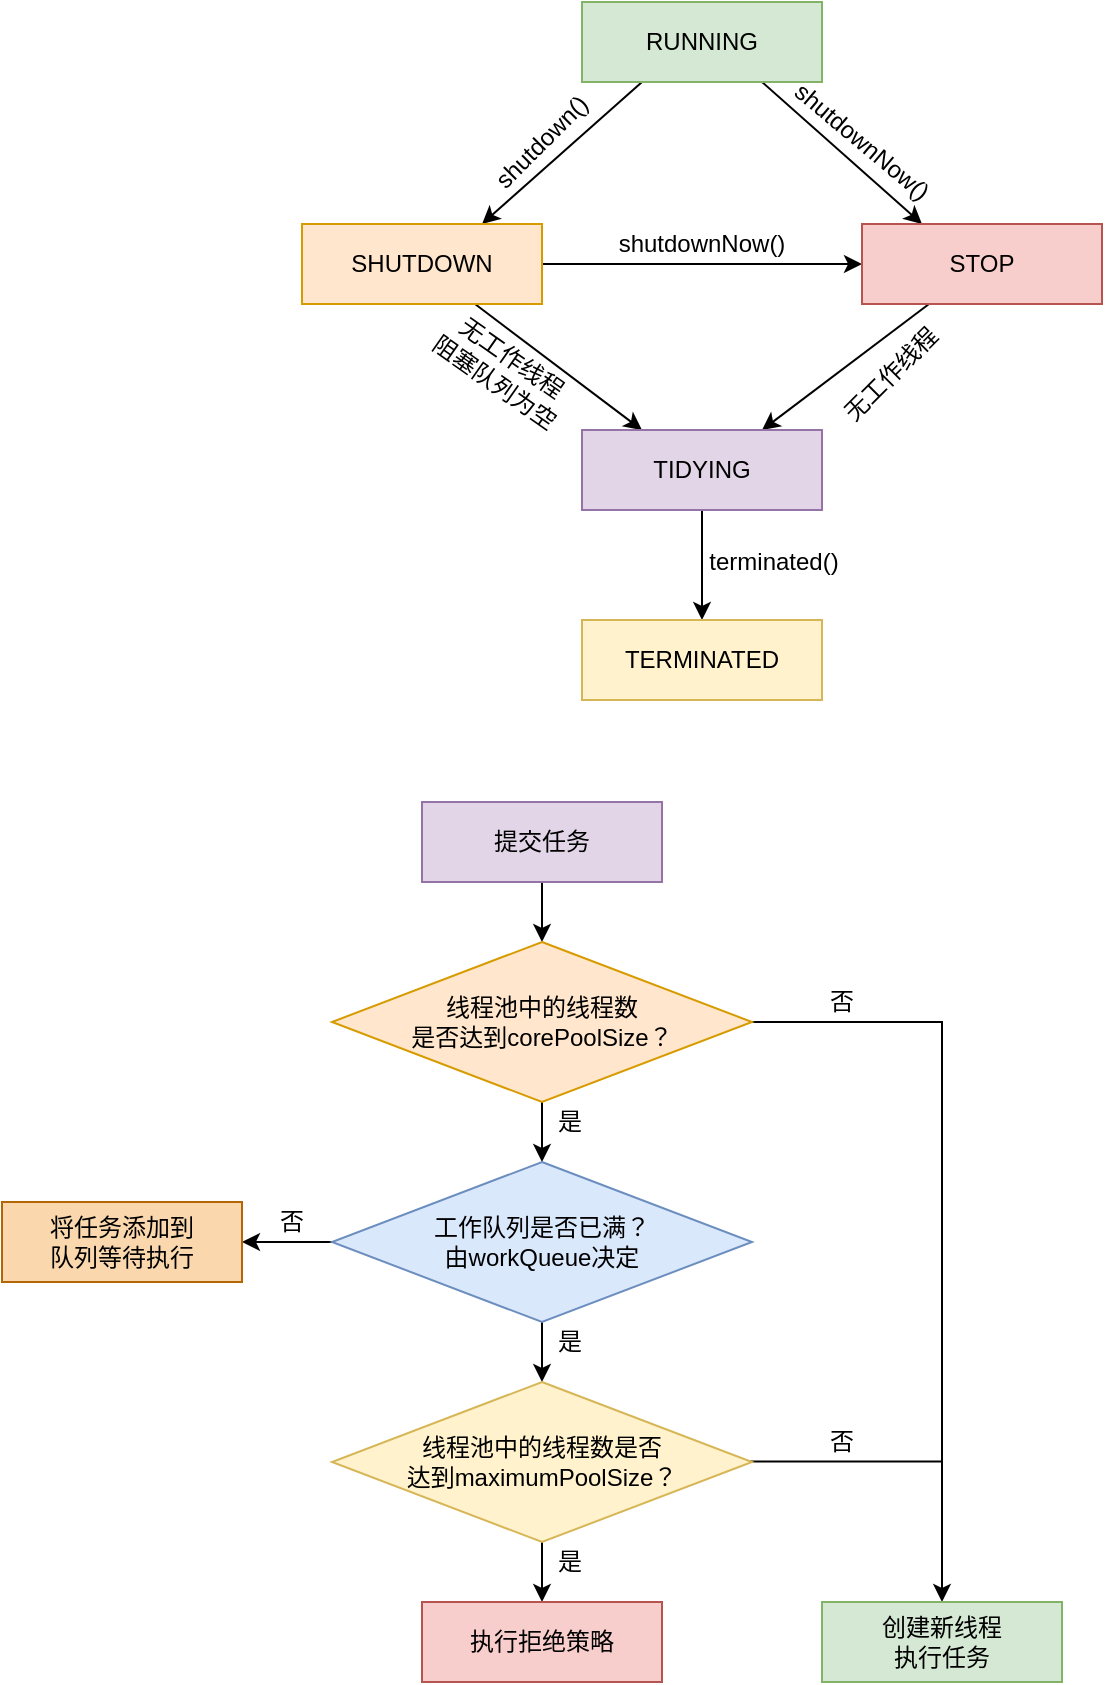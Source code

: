 <mxfile version="14.1.8" type="device"><diagram id="C5RBs43oDa-KdzZeNtuy" name="Page-1"><mxGraphModel dx="805" dy="462" grid="0" gridSize="10" guides="1" tooltips="1" connect="1" arrows="1" fold="1" page="1" pageScale="1" pageWidth="827" pageHeight="1169" math="0" shadow="0"><root><mxCell id="WIyWlLk6GJQsqaUBKTNV-0"/><mxCell id="WIyWlLk6GJQsqaUBKTNV-1" parent="WIyWlLk6GJQsqaUBKTNV-0"/><mxCell id="H7d8hTZHPySMdjGQaH6i-14" value="" style="endArrow=none;html=1;" edge="1" parent="WIyWlLk6GJQsqaUBKTNV-1"><mxGeometry width="50" height="50" relative="1" as="geometry"><mxPoint x="580" y="1009.71" as="sourcePoint"/><mxPoint x="480" y="1009.71" as="targetPoint"/></mxGeometry></mxCell><mxCell id="R4c3GT4-hQwDnH9ksHhi-5" style="rounded=0;orthogonalLoop=1;jettySize=auto;html=1;entryX=0.75;entryY=0;entryDx=0;entryDy=0;exitX=0.25;exitY=1;exitDx=0;exitDy=0;" parent="WIyWlLk6GJQsqaUBKTNV-1" source="R4c3GT4-hQwDnH9ksHhi-0" target="R4c3GT4-hQwDnH9ksHhi-1" edge="1"><mxGeometry relative="1" as="geometry"/></mxCell><mxCell id="R4c3GT4-hQwDnH9ksHhi-6" style="edgeStyle=none;rounded=0;orthogonalLoop=1;jettySize=auto;html=1;entryX=0.25;entryY=0;entryDx=0;entryDy=0;exitX=0.75;exitY=1;exitDx=0;exitDy=0;" parent="WIyWlLk6GJQsqaUBKTNV-1" source="R4c3GT4-hQwDnH9ksHhi-0" target="R4c3GT4-hQwDnH9ksHhi-2" edge="1"><mxGeometry relative="1" as="geometry"/></mxCell><mxCell id="R4c3GT4-hQwDnH9ksHhi-0" value="RUNNING" style="rounded=0;whiteSpace=wrap;html=1;fillColor=#d5e8d4;strokeColor=#82b366;" parent="WIyWlLk6GJQsqaUBKTNV-1" vertex="1"><mxGeometry x="400" y="280" width="120" height="40" as="geometry"/></mxCell><mxCell id="R4c3GT4-hQwDnH9ksHhi-7" style="edgeStyle=none;rounded=0;orthogonalLoop=1;jettySize=auto;html=1;entryX=0;entryY=0.5;entryDx=0;entryDy=0;" parent="WIyWlLk6GJQsqaUBKTNV-1" source="R4c3GT4-hQwDnH9ksHhi-1" target="R4c3GT4-hQwDnH9ksHhi-2" edge="1"><mxGeometry relative="1" as="geometry"/></mxCell><mxCell id="R4c3GT4-hQwDnH9ksHhi-8" style="edgeStyle=none;rounded=0;orthogonalLoop=1;jettySize=auto;html=1;entryX=0.25;entryY=0;entryDx=0;entryDy=0;" parent="WIyWlLk6GJQsqaUBKTNV-1" source="R4c3GT4-hQwDnH9ksHhi-1" target="R4c3GT4-hQwDnH9ksHhi-3" edge="1"><mxGeometry relative="1" as="geometry"/></mxCell><mxCell id="R4c3GT4-hQwDnH9ksHhi-1" value="SHUTDOWN" style="rounded=0;whiteSpace=wrap;html=1;fillColor=#ffe6cc;strokeColor=#d79b00;" parent="WIyWlLk6GJQsqaUBKTNV-1" vertex="1"><mxGeometry x="260" y="391" width="120" height="40" as="geometry"/></mxCell><mxCell id="R4c3GT4-hQwDnH9ksHhi-9" style="edgeStyle=none;rounded=0;orthogonalLoop=1;jettySize=auto;html=1;entryX=0.75;entryY=0;entryDx=0;entryDy=0;" parent="WIyWlLk6GJQsqaUBKTNV-1" source="R4c3GT4-hQwDnH9ksHhi-2" target="R4c3GT4-hQwDnH9ksHhi-3" edge="1"><mxGeometry relative="1" as="geometry"/></mxCell><mxCell id="R4c3GT4-hQwDnH9ksHhi-2" value="STOP" style="rounded=0;whiteSpace=wrap;html=1;fillColor=#f8cecc;strokeColor=#b85450;" parent="WIyWlLk6GJQsqaUBKTNV-1" vertex="1"><mxGeometry x="540" y="391" width="120" height="40" as="geometry"/></mxCell><mxCell id="R4c3GT4-hQwDnH9ksHhi-10" value="" style="edgeStyle=none;rounded=0;orthogonalLoop=1;jettySize=auto;html=1;" parent="WIyWlLk6GJQsqaUBKTNV-1" source="R4c3GT4-hQwDnH9ksHhi-3" target="R4c3GT4-hQwDnH9ksHhi-4" edge="1"><mxGeometry relative="1" as="geometry"/></mxCell><mxCell id="R4c3GT4-hQwDnH9ksHhi-3" value="TIDYING" style="rounded=0;whiteSpace=wrap;html=1;fillColor=#e1d5e7;strokeColor=#9673a6;" parent="WIyWlLk6GJQsqaUBKTNV-1" vertex="1"><mxGeometry x="400" y="494" width="120" height="40" as="geometry"/></mxCell><mxCell id="R4c3GT4-hQwDnH9ksHhi-4" value="TERMINATED" style="rounded=0;whiteSpace=wrap;html=1;fillColor=#fff2cc;strokeColor=#d6b656;" parent="WIyWlLk6GJQsqaUBKTNV-1" vertex="1"><mxGeometry x="400" y="589" width="120" height="40" as="geometry"/></mxCell><mxCell id="R4c3GT4-hQwDnH9ksHhi-11" value="shutdownNow()" style="text;html=1;strokeColor=none;fillColor=none;align=center;verticalAlign=middle;whiteSpace=wrap;rounded=0;" parent="WIyWlLk6GJQsqaUBKTNV-1" vertex="1"><mxGeometry x="430" y="391" width="60" height="20" as="geometry"/></mxCell><mxCell id="R4c3GT4-hQwDnH9ksHhi-12" value="shutdownNow()" style="text;html=1;strokeColor=none;fillColor=none;align=center;verticalAlign=middle;whiteSpace=wrap;rounded=0;rotation=40;" parent="WIyWlLk6GJQsqaUBKTNV-1" vertex="1"><mxGeometry x="510" y="340" width="60" height="20" as="geometry"/></mxCell><mxCell id="R4c3GT4-hQwDnH9ksHhi-13" value="shutdown()" style="text;html=1;strokeColor=none;fillColor=none;align=center;verticalAlign=middle;whiteSpace=wrap;rounded=0;rotation=-45;" parent="WIyWlLk6GJQsqaUBKTNV-1" vertex="1"><mxGeometry x="350" y="340" width="60" height="20" as="geometry"/></mxCell><mxCell id="R4c3GT4-hQwDnH9ksHhi-15" value="无工作线程" style="text;html=1;strokeColor=none;fillColor=none;align=center;verticalAlign=middle;whiteSpace=wrap;rounded=0;rotation=-45;" parent="WIyWlLk6GJQsqaUBKTNV-1" vertex="1"><mxGeometry x="520" y="456.46" width="70" height="20" as="geometry"/></mxCell><mxCell id="R4c3GT4-hQwDnH9ksHhi-16" value="无工作线程&lt;br&gt;阻塞队列为空" style="text;html=1;strokeColor=none;fillColor=none;align=center;verticalAlign=middle;whiteSpace=wrap;rounded=0;rotation=35;" parent="WIyWlLk6GJQsqaUBKTNV-1" vertex="1"><mxGeometry x="320.9" y="453.59" width="80" height="20" as="geometry"/></mxCell><mxCell id="R4c3GT4-hQwDnH9ksHhi-17" value="terminated()" style="text;html=1;strokeColor=none;fillColor=none;align=center;verticalAlign=middle;whiteSpace=wrap;rounded=0;" parent="WIyWlLk6GJQsqaUBKTNV-1" vertex="1"><mxGeometry x="466" y="550" width="60" height="20" as="geometry"/></mxCell><mxCell id="H7d8hTZHPySMdjGQaH6i-8" style="edgeStyle=orthogonalEdgeStyle;rounded=0;orthogonalLoop=1;jettySize=auto;html=1;entryX=0.5;entryY=0;entryDx=0;entryDy=0;" edge="1" parent="WIyWlLk6GJQsqaUBKTNV-1" source="H7d8hTZHPySMdjGQaH6i-0" target="H7d8hTZHPySMdjGQaH6i-2"><mxGeometry relative="1" as="geometry"/></mxCell><mxCell id="H7d8hTZHPySMdjGQaH6i-0" value="提交任务" style="rounded=0;whiteSpace=wrap;html=1;fillColor=#e1d5e7;strokeColor=#9673a6;" vertex="1" parent="WIyWlLk6GJQsqaUBKTNV-1"><mxGeometry x="320" y="680" width="120" height="40" as="geometry"/></mxCell><mxCell id="H7d8hTZHPySMdjGQaH6i-9" style="edgeStyle=orthogonalEdgeStyle;rounded=0;orthogonalLoop=1;jettySize=auto;html=1;entryX=0.5;entryY=0;entryDx=0;entryDy=0;" edge="1" parent="WIyWlLk6GJQsqaUBKTNV-1" source="H7d8hTZHPySMdjGQaH6i-2" target="H7d8hTZHPySMdjGQaH6i-3"><mxGeometry relative="1" as="geometry"/></mxCell><mxCell id="H7d8hTZHPySMdjGQaH6i-13" style="edgeStyle=orthogonalEdgeStyle;rounded=0;orthogonalLoop=1;jettySize=auto;html=1;entryX=0.5;entryY=0;entryDx=0;entryDy=0;" edge="1" parent="WIyWlLk6GJQsqaUBKTNV-1" source="H7d8hTZHPySMdjGQaH6i-2" target="H7d8hTZHPySMdjGQaH6i-6"><mxGeometry relative="1" as="geometry"/></mxCell><mxCell id="H7d8hTZHPySMdjGQaH6i-2" value="线程池中的线程数&lt;br&gt;是否达到corePoolSize？" style="rhombus;whiteSpace=wrap;html=1;fillColor=#ffe6cc;strokeColor=#d79b00;" vertex="1" parent="WIyWlLk6GJQsqaUBKTNV-1"><mxGeometry x="275" y="750" width="210" height="80" as="geometry"/></mxCell><mxCell id="H7d8hTZHPySMdjGQaH6i-10" style="edgeStyle=orthogonalEdgeStyle;rounded=0;orthogonalLoop=1;jettySize=auto;html=1;entryX=0.5;entryY=0;entryDx=0;entryDy=0;" edge="1" parent="WIyWlLk6GJQsqaUBKTNV-1" source="H7d8hTZHPySMdjGQaH6i-3" target="H7d8hTZHPySMdjGQaH6i-4"><mxGeometry relative="1" as="geometry"/></mxCell><mxCell id="H7d8hTZHPySMdjGQaH6i-12" style="edgeStyle=orthogonalEdgeStyle;rounded=0;orthogonalLoop=1;jettySize=auto;html=1;entryX=1;entryY=0.5;entryDx=0;entryDy=0;" edge="1" parent="WIyWlLk6GJQsqaUBKTNV-1" source="H7d8hTZHPySMdjGQaH6i-3" target="H7d8hTZHPySMdjGQaH6i-7"><mxGeometry relative="1" as="geometry"/></mxCell><mxCell id="H7d8hTZHPySMdjGQaH6i-3" value="工作队列是否已满？&lt;br&gt;由workQueue决定" style="rhombus;whiteSpace=wrap;html=1;fillColor=#dae8fc;strokeColor=#6c8ebf;" vertex="1" parent="WIyWlLk6GJQsqaUBKTNV-1"><mxGeometry x="275" y="860" width="210" height="80" as="geometry"/></mxCell><mxCell id="H7d8hTZHPySMdjGQaH6i-11" style="edgeStyle=orthogonalEdgeStyle;rounded=0;orthogonalLoop=1;jettySize=auto;html=1;entryX=0.5;entryY=0;entryDx=0;entryDy=0;" edge="1" parent="WIyWlLk6GJQsqaUBKTNV-1" source="H7d8hTZHPySMdjGQaH6i-4" target="H7d8hTZHPySMdjGQaH6i-5"><mxGeometry relative="1" as="geometry"/></mxCell><mxCell id="H7d8hTZHPySMdjGQaH6i-4" value="线程池中的线程数是否&lt;br&gt;达到maximumPoolSize？" style="rhombus;whiteSpace=wrap;html=1;fillColor=#fff2cc;strokeColor=#d6b656;" vertex="1" parent="WIyWlLk6GJQsqaUBKTNV-1"><mxGeometry x="275" y="970" width="210" height="80" as="geometry"/></mxCell><mxCell id="H7d8hTZHPySMdjGQaH6i-5" value="执行拒绝策略" style="rounded=0;whiteSpace=wrap;html=1;fillColor=#f8cecc;strokeColor=#b85450;" vertex="1" parent="WIyWlLk6GJQsqaUBKTNV-1"><mxGeometry x="320" y="1080" width="120" height="40" as="geometry"/></mxCell><mxCell id="H7d8hTZHPySMdjGQaH6i-6" value="创建新线程&lt;br&gt;执行任务" style="rounded=0;whiteSpace=wrap;html=1;fillColor=#d5e8d4;strokeColor=#82b366;" vertex="1" parent="WIyWlLk6GJQsqaUBKTNV-1"><mxGeometry x="520" y="1080" width="120" height="40" as="geometry"/></mxCell><mxCell id="H7d8hTZHPySMdjGQaH6i-7" value="将任务添加到&lt;br&gt;队列等待执行" style="rounded=0;whiteSpace=wrap;html=1;fillColor=#fad7ac;strokeColor=#b46504;" vertex="1" parent="WIyWlLk6GJQsqaUBKTNV-1"><mxGeometry x="110" y="880" width="120" height="40" as="geometry"/></mxCell><mxCell id="H7d8hTZHPySMdjGQaH6i-15" value="否" style="text;html=1;strokeColor=none;fillColor=none;align=center;verticalAlign=middle;whiteSpace=wrap;rounded=0;" vertex="1" parent="WIyWlLk6GJQsqaUBKTNV-1"><mxGeometry x="510" y="770" width="40" height="20" as="geometry"/></mxCell><mxCell id="H7d8hTZHPySMdjGQaH6i-16" value="是" style="text;html=1;strokeColor=none;fillColor=none;align=center;verticalAlign=middle;whiteSpace=wrap;rounded=0;" vertex="1" parent="WIyWlLk6GJQsqaUBKTNV-1"><mxGeometry x="374" y="830" width="40" height="20" as="geometry"/></mxCell><mxCell id="H7d8hTZHPySMdjGQaH6i-17" value="否" style="text;html=1;strokeColor=none;fillColor=none;align=center;verticalAlign=middle;whiteSpace=wrap;rounded=0;" vertex="1" parent="WIyWlLk6GJQsqaUBKTNV-1"><mxGeometry x="235" y="880" width="40" height="20" as="geometry"/></mxCell><mxCell id="H7d8hTZHPySMdjGQaH6i-18" value="是" style="text;html=1;strokeColor=none;fillColor=none;align=center;verticalAlign=middle;whiteSpace=wrap;rounded=0;" vertex="1" parent="WIyWlLk6GJQsqaUBKTNV-1"><mxGeometry x="374" y="940" width="40" height="20" as="geometry"/></mxCell><mxCell id="H7d8hTZHPySMdjGQaH6i-19" value="是" style="text;html=1;strokeColor=none;fillColor=none;align=center;verticalAlign=middle;whiteSpace=wrap;rounded=0;" vertex="1" parent="WIyWlLk6GJQsqaUBKTNV-1"><mxGeometry x="374" y="1050" width="40" height="20" as="geometry"/></mxCell><mxCell id="H7d8hTZHPySMdjGQaH6i-20" value="否" style="text;html=1;strokeColor=none;fillColor=none;align=center;verticalAlign=middle;whiteSpace=wrap;rounded=0;" vertex="1" parent="WIyWlLk6GJQsqaUBKTNV-1"><mxGeometry x="510" y="990" width="40" height="20" as="geometry"/></mxCell></root></mxGraphModel></diagram></mxfile>